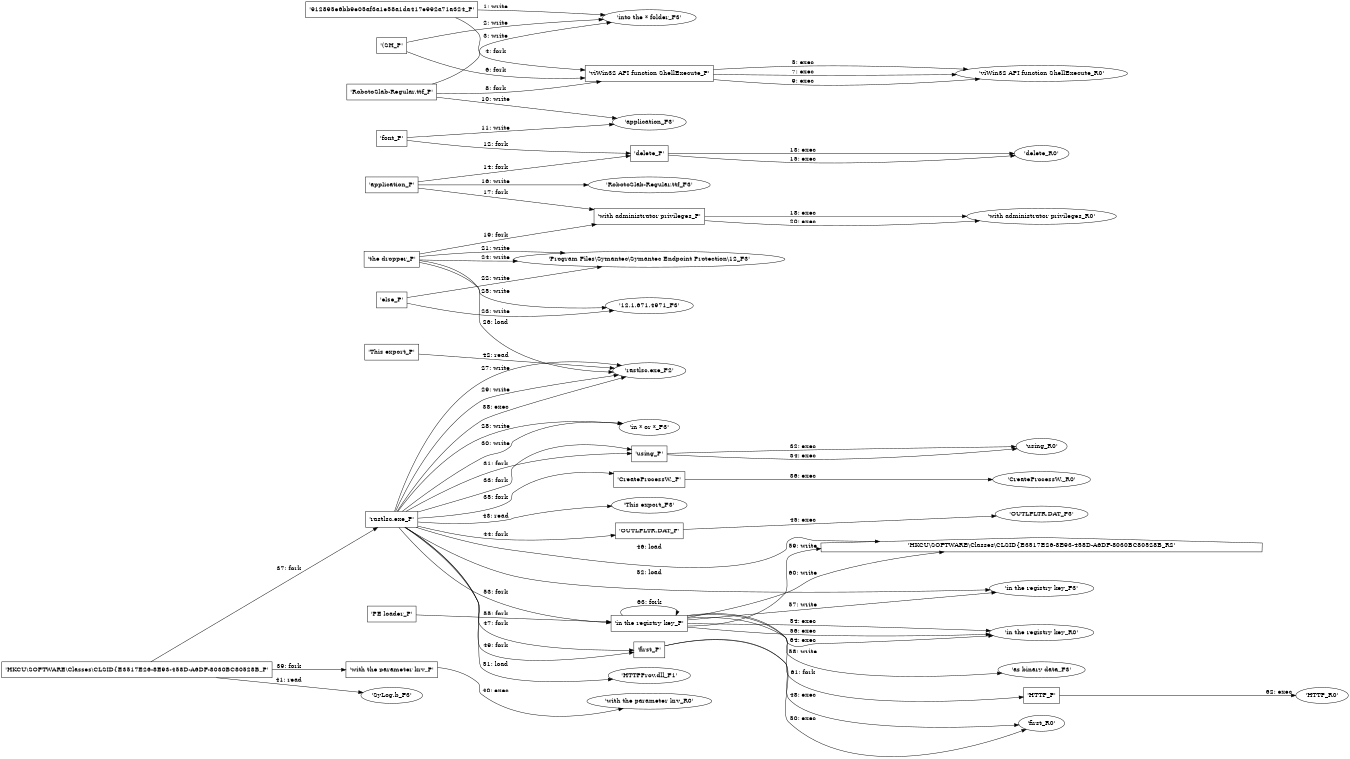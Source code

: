 digraph ".\ASG_Auto\OceanLotus.dot" {
rankdir="LR"
size="9"
fixedsize="false"
splines="true"
nodesep=0.3
ranksep=0
fontsize=10
overlap="scalexy"
engine= "neato"
	"'into the * folder_F3'" [node_type=file shape=ellipse]
	"'912895e6bb9e05af3a1e58a1da417e992a71a324_P'" [node_type=Process shape=box]
	"'912895e6bb9e05af3a1e58a1da417e992a71a324_P'" -> "'into the * folder_F3'" [label="1: write"]
	"'into the * folder_F3'" [node_type=file shape=ellipse]
	"'(SH_P'" [node_type=Process shape=box]
	"'(SH_P'" -> "'into the * folder_F3'" [label="2: write"]
	"'into the * folder_F3'" [node_type=file shape=ellipse]
	"'RobotoSlab-Regular.ttf_P'" [node_type=Process shape=box]
	"'RobotoSlab-Regular.ttf_P'" -> "'into the * folder_F3'" [label="3: write"]
	"'912895e6bb9e05af3a1e58a1da417e992a71a324_P'" [node_type=Process shape=box]
	"'viWin32 API function ShellExecute_P'" [node_type=Process shape=box]
	"'912895e6bb9e05af3a1e58a1da417e992a71a324_P'" -> "'viWin32 API function ShellExecute_P'" [label="4: fork"]
	"'viWin32 API function ShellExecute_P'" [node_type=Process shape=box]
	"'viWin32 API function ShellExecute_R0'" [node_type=File shape=ellipse]
	"'viWin32 API function ShellExecute_P'" -> "'viWin32 API function ShellExecute_R0'" [label="5: exec"]
	"'(SH_P'" [node_type=Process shape=box]
	"'viWin32 API function ShellExecute_P'" [node_type=Process shape=box]
	"'(SH_P'" -> "'viWin32 API function ShellExecute_P'" [label="6: fork"]
	"'viWin32 API function ShellExecute_P'" [node_type=Process shape=box]
	"'viWin32 API function ShellExecute_R0'" [node_type=File shape=ellipse]
	"'viWin32 API function ShellExecute_P'" -> "'viWin32 API function ShellExecute_R0'" [label="7: exec"]
	"'RobotoSlab-Regular.ttf_P'" [node_type=Process shape=box]
	"'viWin32 API function ShellExecute_P'" [node_type=Process shape=box]
	"'RobotoSlab-Regular.ttf_P'" -> "'viWin32 API function ShellExecute_P'" [label="8: fork"]
	"'viWin32 API function ShellExecute_P'" [node_type=Process shape=box]
	"'viWin32 API function ShellExecute_R0'" [node_type=File shape=ellipse]
	"'viWin32 API function ShellExecute_P'" -> "'viWin32 API function ShellExecute_R0'" [label="9: exec"]
	"'application_F3'" [node_type=file shape=ellipse]
	"'RobotoSlab-Regular.ttf_P'" [node_type=Process shape=box]
	"'RobotoSlab-Regular.ttf_P'" -> "'application_F3'" [label="10: write"]
	"'application_F3'" [node_type=file shape=ellipse]
	"'font_P'" [node_type=Process shape=box]
	"'font_P'" -> "'application_F3'" [label="11: write"]
	"'font_P'" [node_type=Process shape=box]
	"'delete_P'" [node_type=Process shape=box]
	"'font_P'" -> "'delete_P'" [label="12: fork"]
	"'delete_P'" [node_type=Process shape=box]
	"'delete_R0'" [node_type=File shape=ellipse]
	"'delete_P'" -> "'delete_R0'" [label="13: exec"]
	"'application_P'" [node_type=Process shape=box]
	"'delete_P'" [node_type=Process shape=box]
	"'application_P'" -> "'delete_P'" [label="14: fork"]
	"'delete_P'" [node_type=Process shape=box]
	"'delete_R0'" [node_type=File shape=ellipse]
	"'delete_P'" -> "'delete_R0'" [label="15: exec"]
	"'RobotoSlab-Regular.ttf_F3'" [node_type=file shape=ellipse]
	"'application_P'" [node_type=Process shape=box]
	"'application_P'" -> "'RobotoSlab-Regular.ttf_F3'" [label="16: write"]
	"'application_P'" [node_type=Process shape=box]
	"'with administrator privileges_P'" [node_type=Process shape=box]
	"'application_P'" -> "'with administrator privileges_P'" [label="17: fork"]
	"'with administrator privileges_P'" [node_type=Process shape=box]
	"'with administrator privileges_R0'" [node_type=File shape=ellipse]
	"'with administrator privileges_P'" -> "'with administrator privileges_R0'" [label="18: exec"]
	"'the dropper_P'" [node_type=Process shape=box]
	"'with administrator privileges_P'" [node_type=Process shape=box]
	"'the dropper_P'" -> "'with administrator privileges_P'" [label="19: fork"]
	"'with administrator privileges_P'" [node_type=Process shape=box]
	"'with administrator privileges_R0'" [node_type=File shape=ellipse]
	"'with administrator privileges_P'" -> "'with administrator privileges_R0'" [label="20: exec"]
	"'Program Files\\Symantec\\Symantec Endpoint Protection\\12_F3'" [node_type=file shape=ellipse]
	"'the dropper_P'" [node_type=Process shape=box]
	"'the dropper_P'" -> "'Program Files\\Symantec\\Symantec Endpoint Protection\\12_F3'" [label="21: write"]
	"'Program Files\\Symantec\\Symantec Endpoint Protection\\12_F3'" [node_type=file shape=ellipse]
	"'else_P'" [node_type=Process shape=box]
	"'else_P'" -> "'Program Files\\Symantec\\Symantec Endpoint Protection\\12_F3'" [label="22: write"]
	"'12.1.671.4971_F3'" [node_type=file shape=ellipse]
	"'else_P'" [node_type=Process shape=box]
	"'else_P'" -> "'12.1.671.4971_F3'" [label="23: write"]
	"'Program Files\\Symantec\\Symantec Endpoint Protection\\12_F3'" [node_type=file shape=ellipse]
	"'the dropper_P'" [node_type=Process shape=box]
	"'the dropper_P'" -> "'Program Files\\Symantec\\Symantec Endpoint Protection\\12_F3'" [label="24: write"]
	"'12.1.671.4971_F3'" [node_type=file shape=ellipse]
	"'the dropper_P'" [node_type=Process shape=box]
	"'the dropper_P'" -> "'12.1.671.4971_F3'" [label="25: write"]
	"'rastlsc.exe_F2'" [node_type=file shape=ellipse]
	"'the dropper_P'" [node_type=Process shape=box]
	"'the dropper_P'" -> "'rastlsc.exe_F2'" [label="26: load"]
	"'rastlsc.exe_F2'" [node_type=file shape=ellipse]
	"'rastlsc.exe_P'" [node_type=Process shape=box]
	"'rastlsc.exe_P'" -> "'rastlsc.exe_F2'" [label="27: write"]
	"'in * or *_F3'" [node_type=file shape=ellipse]
	"'rastlsc.exe_P'" [node_type=Process shape=box]
	"'rastlsc.exe_P'" -> "'in * or *_F3'" [label="28: write"]
	"'rastlsc.exe_F2'" [node_type=file shape=ellipse]
	"'rastlsc.exe_P'" [node_type=Process shape=box]
	"'rastlsc.exe_P'" -> "'rastlsc.exe_F2'" [label="29: write"]
	"'in * or *_F3'" [node_type=file shape=ellipse]
	"'rastlsc.exe_P'" [node_type=Process shape=box]
	"'rastlsc.exe_P'" -> "'in * or *_F3'" [label="30: write"]
	"'rastlsc.exe_P'" [node_type=Process shape=box]
	"'using_P'" [node_type=Process shape=box]
	"'rastlsc.exe_P'" -> "'using_P'" [label="31: fork"]
	"'using_P'" [node_type=Process shape=box]
	"'using_R0'" [node_type=File shape=ellipse]
	"'using_P'" -> "'using_R0'" [label="32: exec"]
	"'rastlsc.exe_P'" [node_type=Process shape=box]
	"'using_P'" [node_type=Process shape=box]
	"'rastlsc.exe_P'" -> "'using_P'" [label="33: fork"]
	"'using_P'" [node_type=Process shape=box]
	"'using_R0'" [node_type=File shape=ellipse]
	"'using_P'" -> "'using_R0'" [label="34: exec"]
	"'rastlsc.exe_P'" [node_type=Process shape=box]
	"'CreateProcessW._P'" [node_type=Process shape=box]
	"'rastlsc.exe_P'" -> "'CreateProcessW._P'" [label="35: fork"]
	"'CreateProcessW._P'" [node_type=Process shape=box]
	"'CreateProcessW._R0'" [node_type=File shape=ellipse]
	"'CreateProcessW._P'" -> "'CreateProcessW._R0'" [label="36: exec"]
	"'HKCU\\SOFTWARE\\Classes\\CLSID{E3517E26-8E93-458D-A6DF-8030BC80528B_P'" [node_type=Process shape=box]
	"'rastlsc.exe_P'" [node_type=Process shape=box]
	"'HKCU\\SOFTWARE\\Classes\\CLSID{E3517E26-8E93-458D-A6DF-8030BC80528B_P'" -> "'rastlsc.exe_P'" [label="37: fork"]
	"'rastlsc.exe_P'" [node_type=Process shape=box]
	"'rastlsc.exe_F2'" [node_type=File shape=ellipse]
	"'rastlsc.exe_P'" -> "'rastlsc.exe_F2'" [label="38: exec"]
	"'HKCU\\SOFTWARE\\Classes\\CLSID{E3517E26-8E93-458D-A6DF-8030BC80528B_P'" [node_type=Process shape=box]
	"'with the parameter krv_P'" [node_type=Process shape=box]
	"'HKCU\\SOFTWARE\\Classes\\CLSID{E3517E26-8E93-458D-A6DF-8030BC80528B_P'" -> "'with the parameter krv_P'" [label="39: fork"]
	"'with the parameter krv_P'" [node_type=Process shape=box]
	"'with the parameter krv_R0'" [node_type=File shape=ellipse]
	"'with the parameter krv_P'" -> "'with the parameter krv_R0'" [label="40: exec"]
	"'SyLog.b_F3'" [node_type=file shape=ellipse]
	"'HKCU\\SOFTWARE\\Classes\\CLSID{E3517E26-8E93-458D-A6DF-8030BC80528B_P'" [node_type=Process shape=box]
	"'HKCU\\SOFTWARE\\Classes\\CLSID{E3517E26-8E93-458D-A6DF-8030BC80528B_P'" -> "'SyLog.b_F3'" [label="41: read"]
	"'rastlsc.exe_F2'" [node_type=file shape=ellipse]
	"'This export_P'" [node_type=Process shape=box]
	"'This export_P'" -> "'rastlsc.exe_F2'" [label="42: read"]
	"'This export_F3'" [node_type=file shape=ellipse]
	"'rastlsc.exe_P'" [node_type=Process shape=box]
	"'rastlsc.exe_P'" -> "'This export_F3'" [label="43: read"]
	"'rastlsc.exe_P'" [node_type=Process shape=box]
	"'OUTLFLTR.DAT_P'" [node_type=Process shape=box]
	"'rastlsc.exe_P'" -> "'OUTLFLTR.DAT_P'" [label="44: fork"]
	"'OUTLFLTR.DAT_P'" [node_type=Process shape=box]
	"'OUTLFLTR.DAT_F3'" [node_type=File shape=ellipse]
	"'OUTLFLTR.DAT_P'" -> "'OUTLFLTR.DAT_F3'" [label="45: exec"]
	"'HKCU\\SOFTWARE\\Classes\\CLSID{E3517E26-8E93-458D-A6DF-8030BC80528B_R2'" [node_type=registry shape=house]
	"'rastlsc.exe_P'" [node_type=Process shape=box]
	"'rastlsc.exe_P'" -> "'HKCU\\SOFTWARE\\Classes\\CLSID{E3517E26-8E93-458D-A6DF-8030BC80528B_R2'" [label="46: load"]
	"'rastlsc.exe_P'" [node_type=Process shape=box]
	"'first_P'" [node_type=Process shape=box]
	"'rastlsc.exe_P'" -> "'first_P'" [label="47: fork"]
	"'first_P'" [node_type=Process shape=box]
	"'first_R0'" [node_type=File shape=ellipse]
	"'first_P'" -> "'first_R0'" [label="48: exec"]
	"'rastlsc.exe_P'" [node_type=Process shape=box]
	"'first_P'" [node_type=Process shape=box]
	"'rastlsc.exe_P'" -> "'first_P'" [label="49: fork"]
	"'first_P'" [node_type=Process shape=box]
	"'first_R0'" [node_type=File shape=ellipse]
	"'first_P'" -> "'first_R0'" [label="50: exec"]
	"'HTTPProv.dll_F1'" [node_type=file shape=ellipse]
	"'rastlsc.exe_P'" [node_type=Process shape=box]
	"'rastlsc.exe_P'" -> "'HTTPProv.dll_F1'" [label="51: load"]
	"'in the registry key_F3'" [node_type=file shape=ellipse]
	"'rastlsc.exe_P'" [node_type=Process shape=box]
	"'rastlsc.exe_P'" -> "'in the registry key_F3'" [label="52: load"]
	"'rastlsc.exe_P'" [node_type=Process shape=box]
	"'in the registry key_P'" [node_type=Process shape=box]
	"'rastlsc.exe_P'" -> "'in the registry key_P'" [label="53: fork"]
	"'in the registry key_P'" [node_type=Process shape=box]
	"'in the registry key_R0'" [node_type=File shape=ellipse]
	"'in the registry key_P'" -> "'in the registry key_R0'" [label="54: exec"]
	"'PE loader_P'" [node_type=Process shape=box]
	"'in the registry key_P'" [node_type=Process shape=box]
	"'PE loader_P'" -> "'in the registry key_P'" [label="55: fork"]
	"'in the registry key_P'" [node_type=Process shape=box]
	"'in the registry key_R0'" [node_type=File shape=ellipse]
	"'in the registry key_P'" -> "'in the registry key_R0'" [label="56: exec"]
	"'in the registry key_F3'" [node_type=file shape=ellipse]
	"'in the registry key_P'" [node_type=Process shape=box]
	"'in the registry key_P'" -> "'in the registry key_F3'" [label="57: write"]
	"'as binary data_F3'" [node_type=file shape=ellipse]
	"'in the registry key_P'" [node_type=Process shape=box]
	"'in the registry key_P'" -> "'as binary data_F3'" [label="58: write"]
	"'HKCU\\SOFTWARE\\Classes\\CLSID{E3517E26-8E93-458D-A6DF-8030BC80528B_R2'" [node_type=registry shape=house]
	"'in the registry key_P'" [node_type=Process shape=box]
	"'in the registry key_P'" -> "'HKCU\\SOFTWARE\\Classes\\CLSID{E3517E26-8E93-458D-A6DF-8030BC80528B_R2'" [label="59: write"]
	"'HKCU\\SOFTWARE\\Classes\\CLSID{E3517E26-8E93-458D-A6DF-8030BC80528B_R2'" [node_type=registry shape=house]
	"'in the registry key_P'" [node_type=Process shape=box]
	"'in the registry key_P'" -> "'HKCU\\SOFTWARE\\Classes\\CLSID{E3517E26-8E93-458D-A6DF-8030BC80528B_R2'" [label="60: write"]
	"'in the registry key_P'" [node_type=Process shape=box]
	"'HTTP_P'" [node_type=Process shape=box]
	"'in the registry key_P'" -> "'HTTP_P'" [label="61: fork"]
	"'HTTP_P'" [node_type=Process shape=box]
	"'HTTP_R0'" [node_type=File shape=ellipse]
	"'HTTP_P'" -> "'HTTP_R0'" [label="62: exec"]
	"'in the registry key_P'" [node_type=Process shape=box]
	"'in the registry key_P'" [node_type=Process shape=box]
	"'in the registry key_P'" -> "'in the registry key_P'" [label="63: fork"]
	"'in the registry key_P'" [node_type=Process shape=box]
	"'in the registry key_R0'" [node_type=File shape=ellipse]
	"'in the registry key_P'" -> "'in the registry key_R0'" [label="64: exec"]
}
